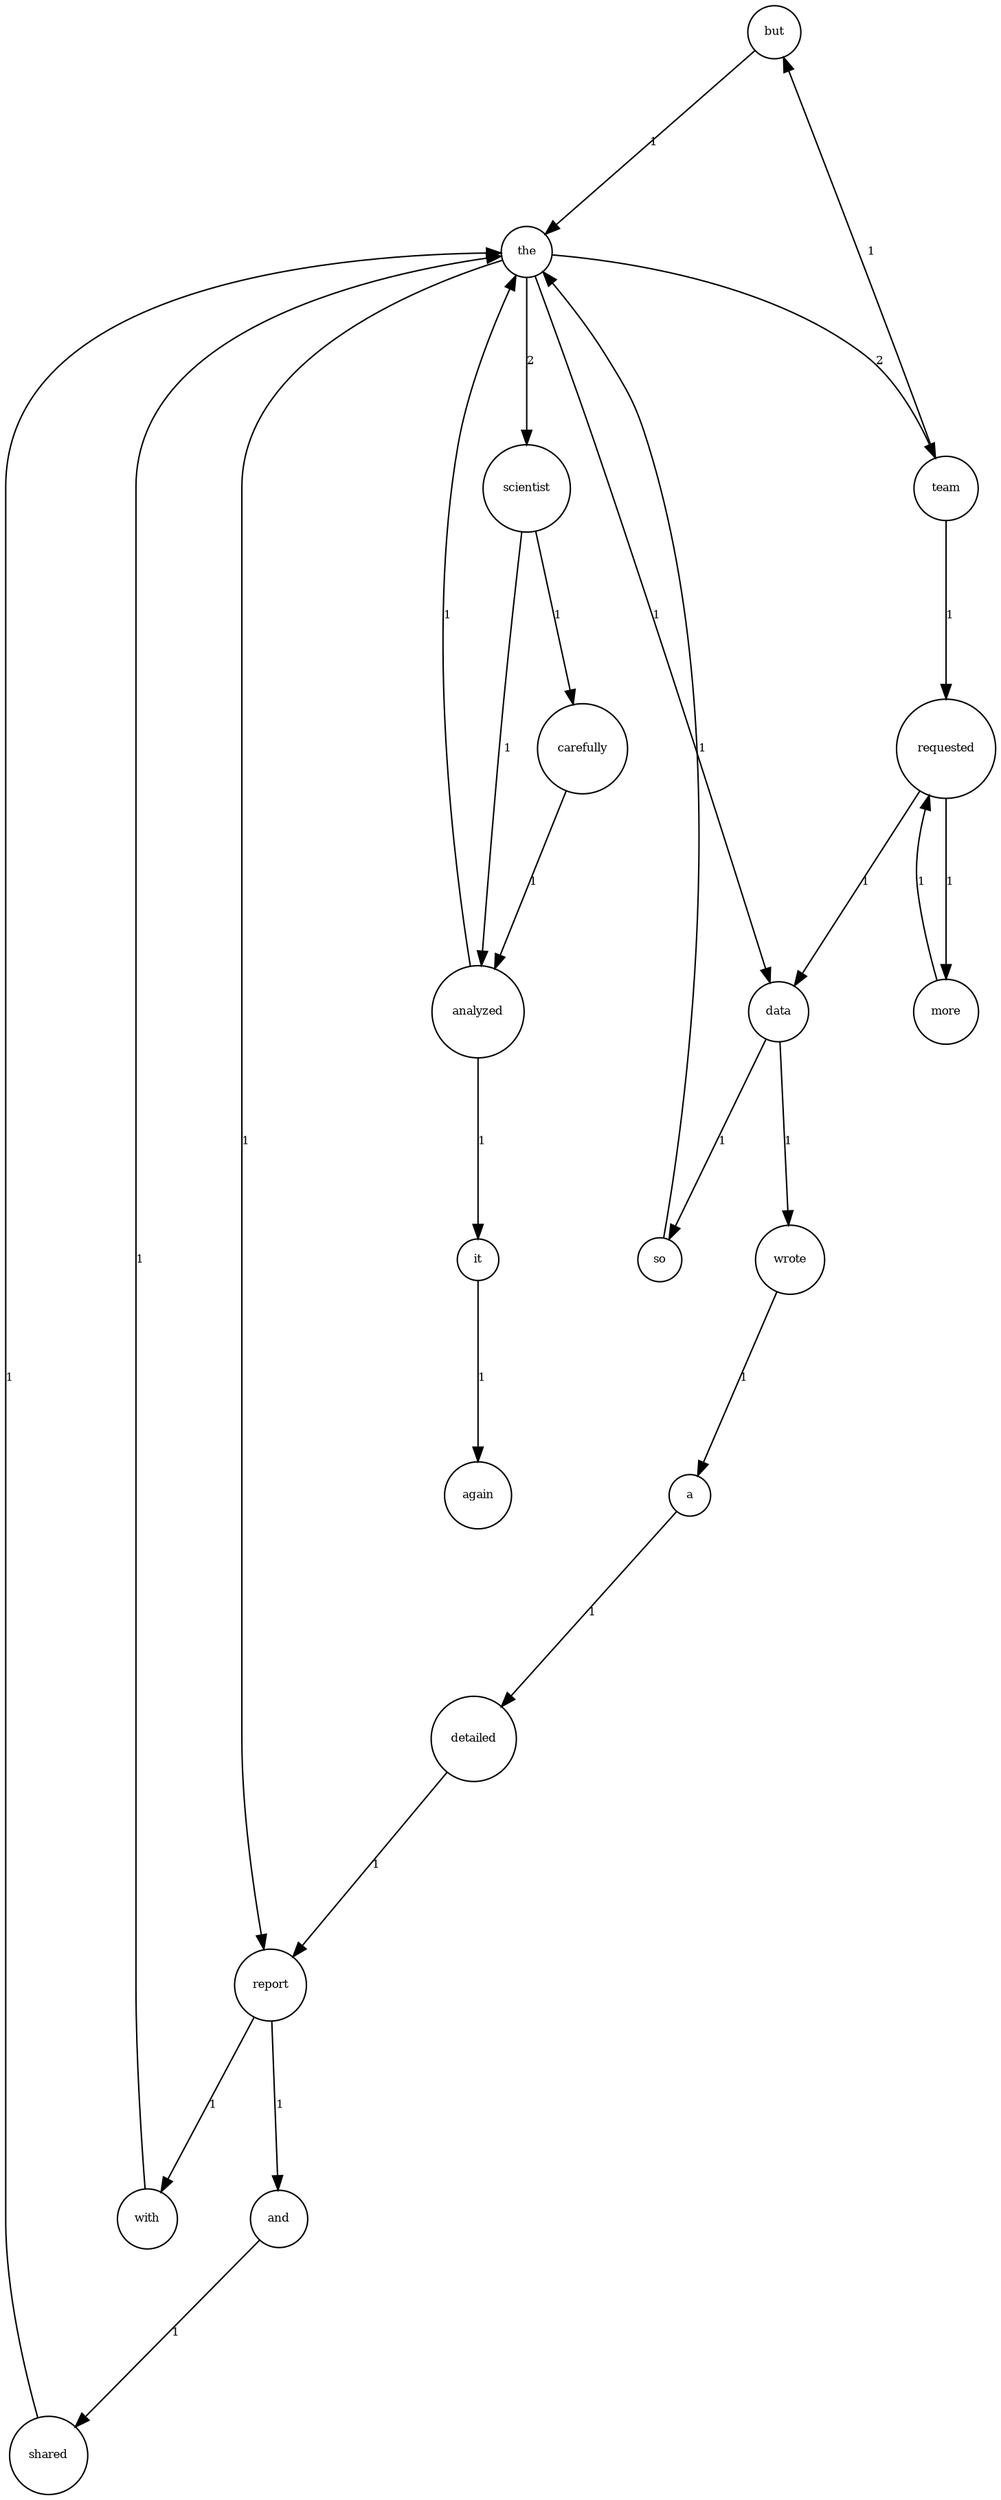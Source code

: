 digraph G {
	graph [nodesep=0.5, ranksep=1.5, overlap=false, splines=true];
	node [shape=circle, width=0.4, height=0.4, fontsize=8];
	edge [fontsize=8];
	but [label="but"];
	but -> the [label="1"];
	a [label="a"];
	a -> detailed [label="1"];
	shared [label="shared"];
	shared -> the [label="1"];
	data [label="data"];
	data -> wrote [label="1"];
	data -> so [label="1"];
	carefully [label="carefully"];
	carefully -> analyzed [label="1"];
	scientist [label="scientist"];
	scientist -> carefully [label="1"];
	scientist -> analyzed [label="1"];
	more [label="more"];
	more -> requested [label="1"];
	wrote [label="wrote"];
	wrote -> a [label="1"];
	again [label="again"];
	analyzed [label="analyzed"];
	analyzed -> the [label="1"];
	analyzed -> it [label="1"];
	team [label="team"];
	team -> but [label="1"];
	team -> requested [label="1"];
	it [label="it"];
	it -> again [label="1"];
	the [label="the"];
	the -> data [label="1"];
	the -> scientist [label="2"];
	the -> report [label="1"];
	the -> team [label="2"];
	with [label="with"];
	with -> the [label="1"];
	requested [label="requested"];
	requested -> data [label="1"];
	requested -> more [label="1"];
	detailed [label="detailed"];
	detailed -> report [label="1"];
	and [label="and"];
	and -> shared [label="1"];
	report [label="report"];
	report -> with [label="1"];
	report -> and [label="1"];
	so [label="so"];
	so -> the [label="1"];
}
